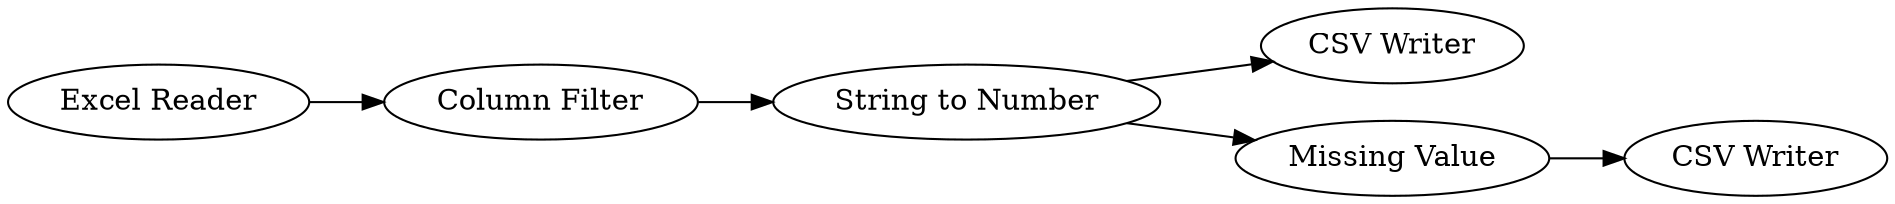 digraph {
	3 -> 4
	3 -> 5
	5 -> 6
	1 -> 2
	2 -> 3
	5 [label="Missing Value"]
	1 [label="Excel Reader"]
	4 [label="CSV Writer"]
	6 [label="CSV Writer"]
	3 [label="String to Number"]
	2 [label="Column Filter"]
	rankdir=LR
}

